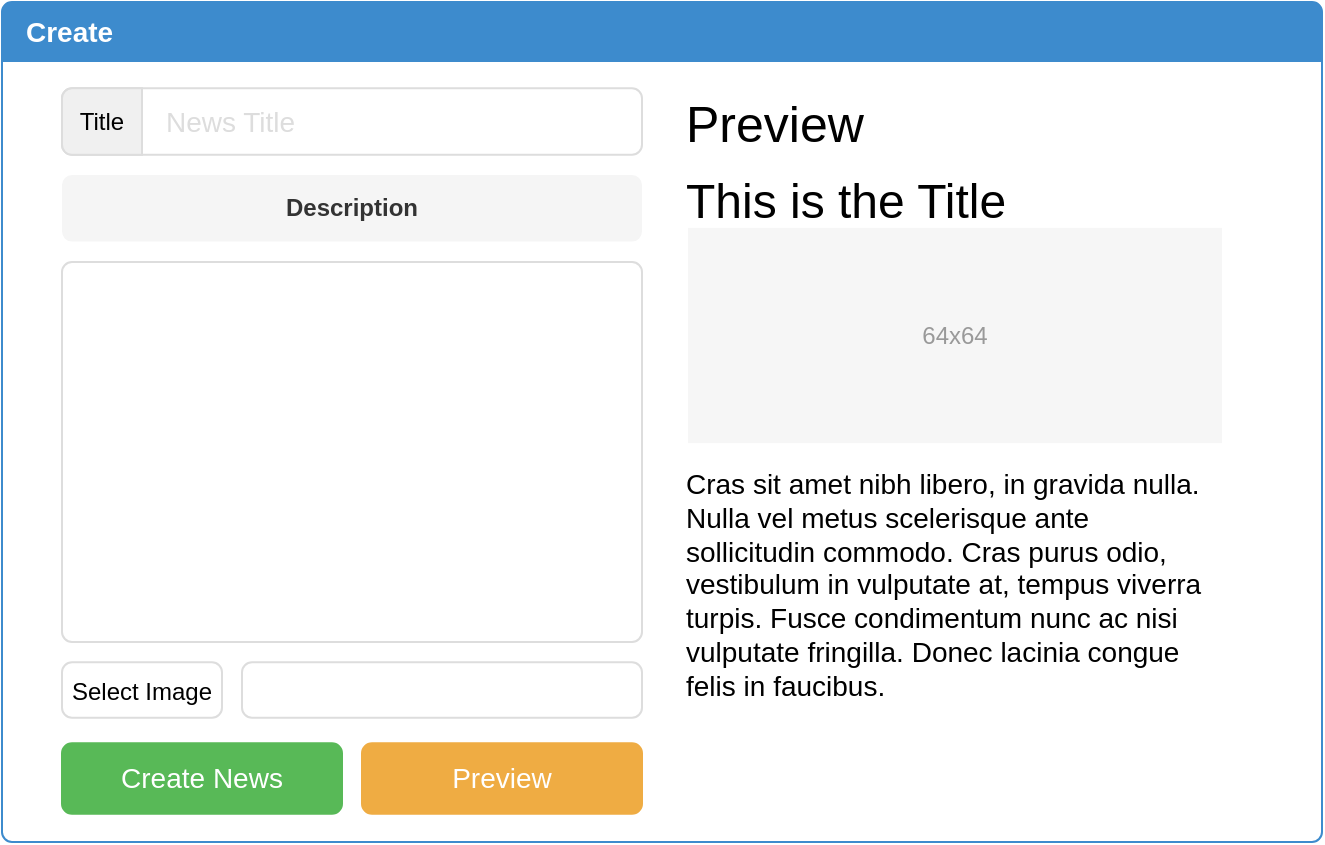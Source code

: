 <mxfile version="12.3.9" type="device" pages="1"><diagram id="bFSQBTtoFc0wS8_hQL_2" name="Page-1"><mxGraphModel dx="1422" dy="741" grid="1" gridSize="10" guides="1" tooltips="1" connect="1" arrows="1" fold="1" page="1" pageScale="1" pageWidth="827" pageHeight="1169" math="0" shadow="0"><root><mxCell id="0"/><mxCell id="1" parent="0"/><mxCell id="JyB1Gy7HM0etsDIU4KM9-1" value="" style="html=1;shadow=0;dashed=0;shape=mxgraph.bootstrap.rrect;align=center;rSize=5;strokeColor=#3D8BCD;fontColor=#f0f0f0;spacingTop=30;whiteSpace=wrap;" vertex="1" parent="1"><mxGeometry x="40" y="40" width="660" height="420" as="geometry"/></mxCell><mxCell id="JyB1Gy7HM0etsDIU4KM9-2" value="Create" style="html=1;shadow=0;dashed=0;shape=mxgraph.bootstrap.topButton;rSize=5;strokeColor=none;fillColor=#3D8BCD;fontColor=#ffffff;fontSize=14;fontStyle=1;align=left;spacingLeft=10;whiteSpace=wrap;resizeWidth=1;" vertex="1" parent="JyB1Gy7HM0etsDIU4KM9-1"><mxGeometry width="660" height="30" relative="1" as="geometry"/></mxCell><mxCell id="JyB1Gy7HM0etsDIU4KM9-3" value="News Title" style="html=1;shadow=0;dashed=0;shape=mxgraph.bootstrap.rrect;rSize=5;strokeColor=#dddddd;spacingLeft=50;fontSize=14;align=left;fontColor=#dddddd;whiteSpace=wrap;" vertex="1" parent="JyB1Gy7HM0etsDIU4KM9-1"><mxGeometry x="30" y="43.14" width="290" height="33.242" as="geometry"/></mxCell><mxCell id="JyB1Gy7HM0etsDIU4KM9-4" value="Title" style="html=1;shadow=0;dashed=0;shape=mxgraph.bootstrap.leftButton;rSize=5;strokeColor=#dddddd;fillColor=#f0f0f0;whiteSpace=wrap;resizeHeight=1;" vertex="1" parent="JyB1Gy7HM0etsDIU4KM9-3"><mxGeometry width="40" height="33.242" relative="1" as="geometry"/></mxCell><mxCell id="JyB1Gy7HM0etsDIU4KM9-5" value="" style="html=1;shadow=0;dashed=0;shape=mxgraph.bootstrap.rrect;rSize=5;strokeColor=#dddddd;fontSize=16;align=left;spacingLeft=10;whiteSpace=wrap;" vertex="1" parent="JyB1Gy7HM0etsDIU4KM9-1"><mxGeometry x="30" y="130" width="290" height="190" as="geometry"/></mxCell><mxCell id="JyB1Gy7HM0etsDIU4KM9-6" value="Description" style="html=1;shadow=0;dashed=0;shape=mxgraph.bootstrap.rrect;align=center;rSize=5;strokeColor=none;fillColor=#f5f5f5;fontColor=#333333;fontStyle=1;whiteSpace=wrap;labelBackgroundColor=none;" vertex="1" parent="JyB1Gy7HM0etsDIU4KM9-1"><mxGeometry x="30" y="86.545" width="290" height="33.242" as="geometry"/></mxCell><mxCell id="JyB1Gy7HM0etsDIU4KM9-8" value="&lt;font style=&quot;font-size: 12px&quot;&gt;Select Image&lt;/font&gt;" style="html=1;shadow=0;dashed=0;shape=mxgraph.bootstrap.rrect;rSize=5;strokeColor=#dddddd;align=center;fontSize=14;whiteSpace=wrap;" vertex="1" parent="JyB1Gy7HM0etsDIU4KM9-1"><mxGeometry x="30" y="330.149" width="80" height="27.702" as="geometry"/></mxCell><mxCell id="JyB1Gy7HM0etsDIU4KM9-9" value="" style="html=1;shadow=0;dashed=0;shape=mxgraph.bootstrap.rrect;rSize=5;strokeColor=#dddddd;fontSize=14;align=left;spacingLeft=8;whiteSpace=wrap;" vertex="1" parent="JyB1Gy7HM0etsDIU4KM9-1"><mxGeometry x="120" y="330.149" width="200" height="27.702" as="geometry"/></mxCell><mxCell id="JyB1Gy7HM0etsDIU4KM9-10" value="Preview" style="html=1;shadow=0;dashed=0;shape=mxgraph.bootstrap.rrect;rSize=5;fillColor=#EFAC43;align=center;strokeColor=#EFAC43;fontColor=#ffffff;fontSize=14;whiteSpace=wrap;" vertex="1" parent="JyB1Gy7HM0etsDIU4KM9-1"><mxGeometry x="180" y="370.618" width="140" height="35.294" as="geometry"/></mxCell><mxCell id="JyB1Gy7HM0etsDIU4KM9-11" value="Create News" style="html=1;shadow=0;dashed=0;shape=mxgraph.bootstrap.rrect;rSize=5;fillColor=#58B957;align=center;strokeColor=#58B957;fontColor=#ffffff;fontSize=14;whiteSpace=wrap;" vertex="1" parent="JyB1Gy7HM0etsDIU4KM9-1"><mxGeometry x="30" y="370.618" width="140" height="35.294" as="geometry"/></mxCell><mxCell id="JyB1Gy7HM0etsDIU4KM9-12" value="Preview" style="html=1;shadow=0;dashed=0;shape=mxgraph.bootstrap.rect;fontSize=25;align=left;spacingLeft=10;strokeColor=none;" vertex="1" parent="JyB1Gy7HM0etsDIU4KM9-1"><mxGeometry x="330" y="47.441" width="250" height="24.706" as="geometry"/></mxCell><mxCell id="JyB1Gy7HM0etsDIU4KM9-14" value="This is the Title" style="html=1;shadow=0;dashed=0;shape=mxgraph.bootstrap.anchor;fontSize=24;align=left;whiteSpace=wrap;" vertex="1" parent="JyB1Gy7HM0etsDIU4KM9-1"><mxGeometry x="340" y="86.471" width="200" height="26.471" as="geometry"/></mxCell><mxCell id="JyB1Gy7HM0etsDIU4KM9-13" value="64x64" style="html=1;shadow=0;dashed=0;shape=mxgraph.bootstrap.rect;align=center;strokeColor=none;fillColor=#f6f6f6;fontColor=#999999;whiteSpace=wrap;" vertex="1" parent="JyB1Gy7HM0etsDIU4KM9-1"><mxGeometry x="343" y="112.941" width="267" height="107.647" as="geometry"/></mxCell><mxCell id="JyB1Gy7HM0etsDIU4KM9-15" value="Cras sit amet nibh libero, in gravida nulla. Nulla vel metus scelerisque ante sollicitudin commodo. Cras purus odio, vestibulum in vulputate at, tempus viverra turpis. Fusce condimentum nunc ac nisi vulputate fringilla. Donec lacinia congue felis in faucibus." style="html=1;shadow=0;dashed=0;shape=mxgraph.bootstrap.anchor;align=left;verticalAlign=top;whiteSpace=wrap;fontSize=14;whiteSpace=wrap;" vertex="1" parent="JyB1Gy7HM0etsDIU4KM9-1"><mxGeometry x="340" y="225.882" width="270" height="144.706" as="geometry"/></mxCell></root></mxGraphModel></diagram></mxfile>